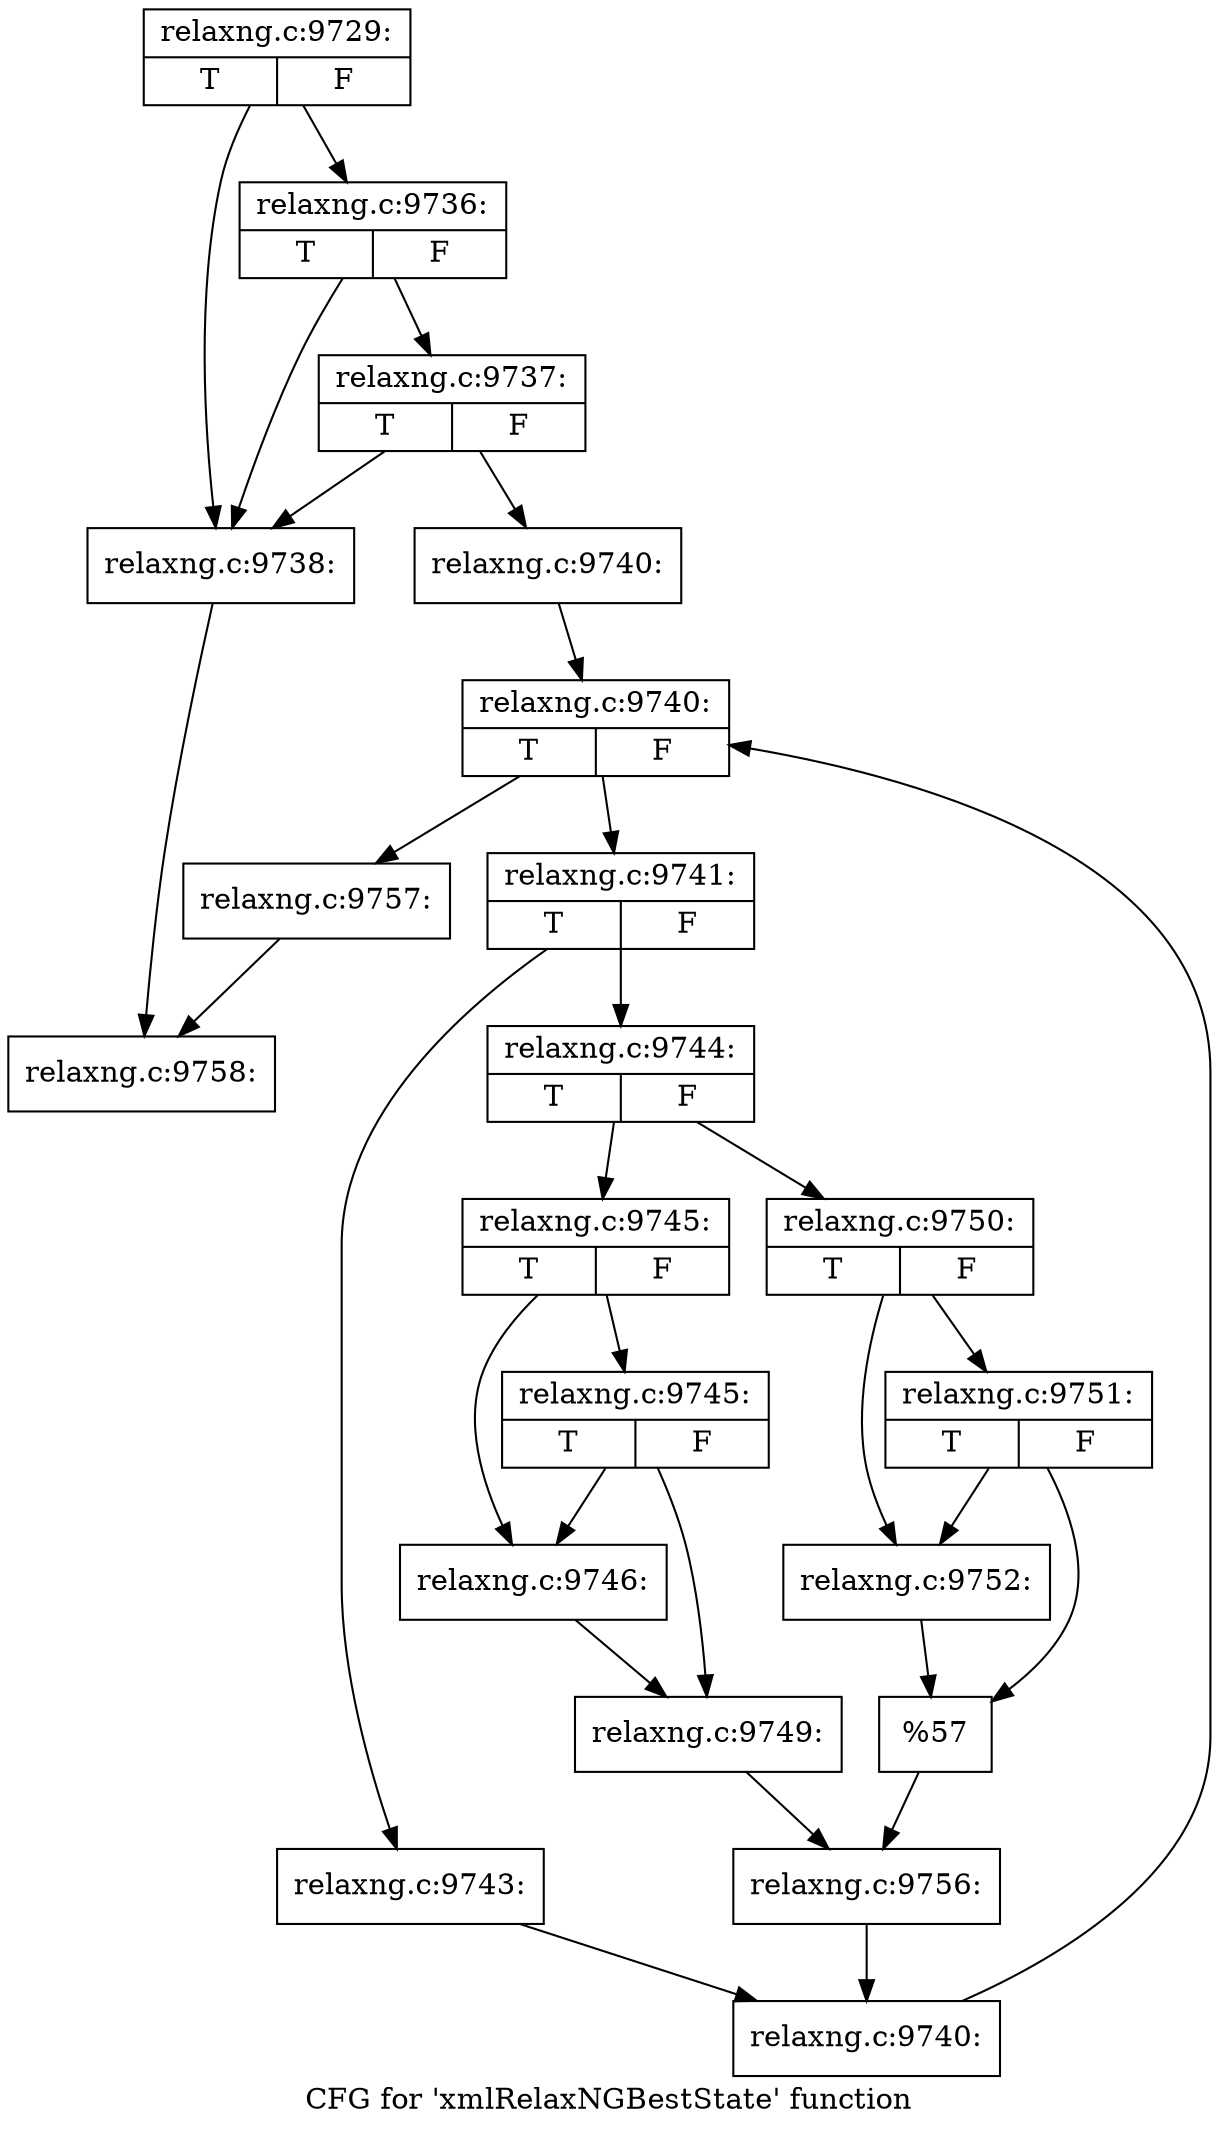 digraph "CFG for 'xmlRelaxNGBestState' function" {
	label="CFG for 'xmlRelaxNGBestState' function";

	Node0x3f5c850 [shape=record,label="{relaxng.c:9729:|{<s0>T|<s1>F}}"];
	Node0x3f5c850 -> Node0x3f61740;
	Node0x3f5c850 -> Node0x3f61860;
	Node0x3f61860 [shape=record,label="{relaxng.c:9736:|{<s0>T|<s1>F}}"];
	Node0x3f61860 -> Node0x3f61740;
	Node0x3f61860 -> Node0x3f617e0;
	Node0x3f617e0 [shape=record,label="{relaxng.c:9737:|{<s0>T|<s1>F}}"];
	Node0x3f617e0 -> Node0x3f61740;
	Node0x3f617e0 -> Node0x3f61790;
	Node0x3f61740 [shape=record,label="{relaxng.c:9738:}"];
	Node0x3f61740 -> Node0x3f5ccb0;
	Node0x3f61790 [shape=record,label="{relaxng.c:9740:}"];
	Node0x3f61790 -> Node0x3f62640;
	Node0x3f62640 [shape=record,label="{relaxng.c:9740:|{<s0>T|<s1>F}}"];
	Node0x3f62640 -> Node0x3f62920;
	Node0x3f62640 -> Node0x3f624a0;
	Node0x3f62920 [shape=record,label="{relaxng.c:9741:|{<s0>T|<s1>F}}"];
	Node0x3f62920 -> Node0x3f633f0;
	Node0x3f62920 -> Node0x3f63440;
	Node0x3f633f0 [shape=record,label="{relaxng.c:9743:}"];
	Node0x3f633f0 -> Node0x3f62890;
	Node0x3f63440 [shape=record,label="{relaxng.c:9744:|{<s0>T|<s1>F}}"];
	Node0x3f63440 -> Node0x3f637f0;
	Node0x3f63440 -> Node0x3f63890;
	Node0x3f637f0 [shape=record,label="{relaxng.c:9745:|{<s0>T|<s1>F}}"];
	Node0x3f637f0 -> Node0x3f63d80;
	Node0x3f637f0 -> Node0x3f63e20;
	Node0x3f63e20 [shape=record,label="{relaxng.c:9745:|{<s0>T|<s1>F}}"];
	Node0x3f63e20 -> Node0x3f63d80;
	Node0x3f63e20 -> Node0x3f63dd0;
	Node0x3f63d80 [shape=record,label="{relaxng.c:9746:}"];
	Node0x3f63d80 -> Node0x3f63dd0;
	Node0x3f63dd0 [shape=record,label="{relaxng.c:9749:}"];
	Node0x3f63dd0 -> Node0x3f63840;
	Node0x3f63890 [shape=record,label="{relaxng.c:9750:|{<s0>T|<s1>F}}"];
	Node0x3f63890 -> Node0x3f64b30;
	Node0x3f63890 -> Node0x3f64bd0;
	Node0x3f64bd0 [shape=record,label="{relaxng.c:9751:|{<s0>T|<s1>F}}"];
	Node0x3f64bd0 -> Node0x3f64b30;
	Node0x3f64bd0 -> Node0x3f64b80;
	Node0x3f64b30 [shape=record,label="{relaxng.c:9752:}"];
	Node0x3f64b30 -> Node0x3f64b80;
	Node0x3f64b80 [shape=record,label="{%57}"];
	Node0x3f64b80 -> Node0x3f63840;
	Node0x3f63840 [shape=record,label="{relaxng.c:9756:}"];
	Node0x3f63840 -> Node0x3f62890;
	Node0x3f62890 [shape=record,label="{relaxng.c:9740:}"];
	Node0x3f62890 -> Node0x3f62640;
	Node0x3f624a0 [shape=record,label="{relaxng.c:9757:}"];
	Node0x3f624a0 -> Node0x3f5ccb0;
	Node0x3f5ccb0 [shape=record,label="{relaxng.c:9758:}"];
}

